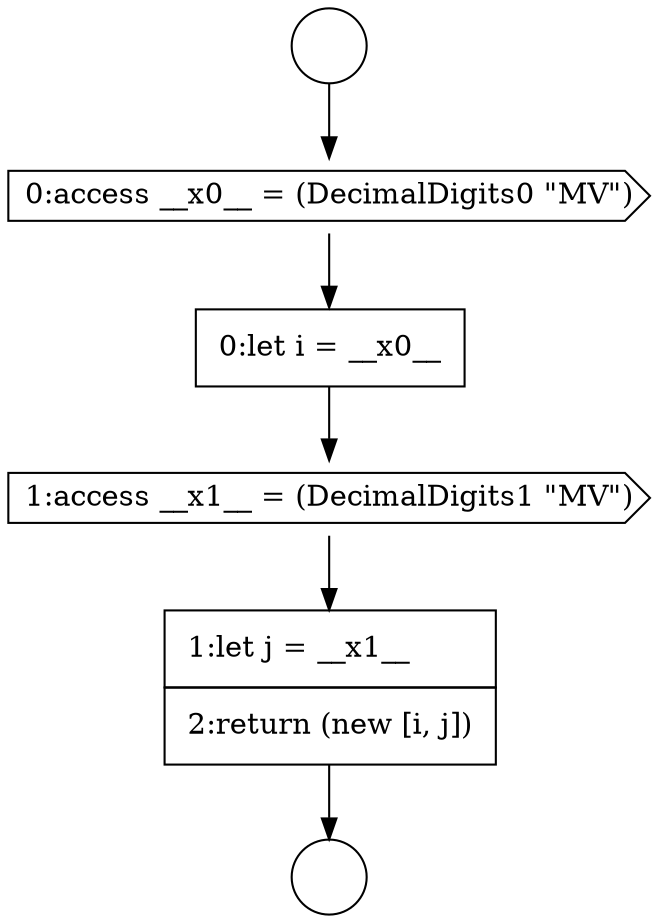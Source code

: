 digraph {
  node14751 [shape=cds, label=<<font color="black">1:access __x1__ = (DecimalDigits1 &quot;MV&quot;)</font>> color="black" fillcolor="white" style=filled]
  node14752 [shape=none, margin=0, label=<<font color="black">
    <table border="0" cellborder="1" cellspacing="0" cellpadding="10">
      <tr><td align="left">1:let j = __x1__</td></tr>
      <tr><td align="left">2:return (new [i, j])</td></tr>
    </table>
  </font>> color="black" fillcolor="white" style=filled]
  node14748 [shape=circle label=" " color="black" fillcolor="white" style=filled]
  node14750 [shape=none, margin=0, label=<<font color="black">
    <table border="0" cellborder="1" cellspacing="0" cellpadding="10">
      <tr><td align="left">0:let i = __x0__</td></tr>
    </table>
  </font>> color="black" fillcolor="white" style=filled]
  node14747 [shape=circle label=" " color="black" fillcolor="white" style=filled]
  node14749 [shape=cds, label=<<font color="black">0:access __x0__ = (DecimalDigits0 &quot;MV&quot;)</font>> color="black" fillcolor="white" style=filled]
  node14752 -> node14748 [ color="black"]
  node14749 -> node14750 [ color="black"]
  node14751 -> node14752 [ color="black"]
  node14747 -> node14749 [ color="black"]
  node14750 -> node14751 [ color="black"]
}
